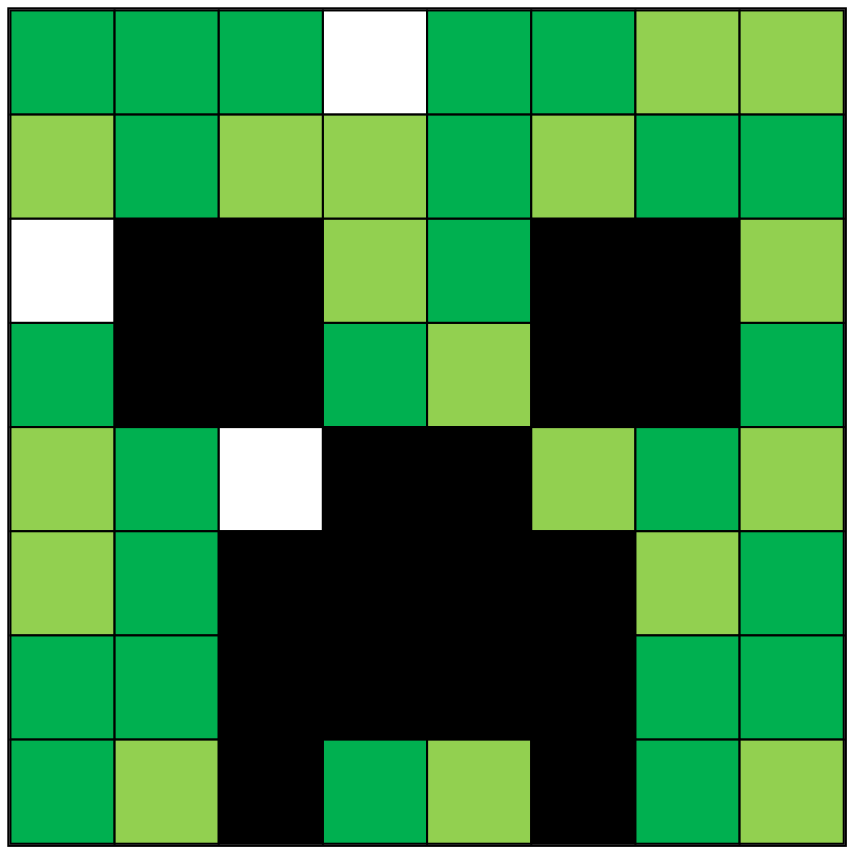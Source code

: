 
        digraph G {bgcolor=none;
    node[ style = "filled" shape=plaintext margin =0 width=0 height=0] a[ label=<
        
        <table border = "1" width = "400px" height = "400px" cellspacing="0">
        <tr>
<td id="(0, 7)" width = "50.0px" height="50.0px" bgcolor = "#00B050"></td>
<td id="(0, 6)" width = "50.0px" height="50.0px" bgcolor = "#00B050"></td>
<td id="(0, 5)" width = "50.0px" height="50.0px" bgcolor = "#00B050"></td>
<td id="(0, 4)" width = "50.0px" height="50.0px" bgcolor = "white"></td>
<td id="(0, 3)" width = "50.0px" height="50.0px" bgcolor = "#00B050"></td>
<td id="(0, 2)" width = "50.0px" height="50.0px" bgcolor = "#00B050"></td>
<td id="(0, 1)" width = "50.0px" height="50.0px" bgcolor = "#92D050"></td>
<td id="(0, 0)" width = "50.0px" height="50.0px" bgcolor = "#92D050"></td>
</tr>
<tr>
<td id="(1, 7)" width = "50.0px" height="50.0px" bgcolor = "#92D050"></td>
<td id="(1, 6)" width = "50.0px" height="50.0px" bgcolor = "#00B050"></td>
<td id="(1, 5)" width = "50.0px" height="50.0px" bgcolor = "#92D050"></td>
<td id="(1, 4)" width = "50.0px" height="50.0px" bgcolor = "#92D050"></td>
<td id="(1, 3)" width = "50.0px" height="50.0px" bgcolor = "#00B050"></td>
<td id="(1, 2)" width = "50.0px" height="50.0px" bgcolor = "#92D050"></td>
<td id="(1, 1)" width = "50.0px" height="50.0px" bgcolor = "#00B050"></td>
<td id="(1, 0)" width = "50.0px" height="50.0px" bgcolor = "#00B050"></td>
</tr>
<tr>
<td id="(2, 7)" width = "50.0px" height="50.0px" bgcolor = "white"></td>
<td id="(2, 6)" width = "50.0px" height="50.0px" bgcolor = "#000000"></td>
<td id="(2, 5)" width = "50.0px" height="50.0px" bgcolor = "#000000"></td>
<td id="(2, 4)" width = "50.0px" height="50.0px" bgcolor = "#92D050"></td>
<td id="(2, 3)" width = "50.0px" height="50.0px" bgcolor = "#00B050"></td>
<td id="(2, 2)" width = "50.0px" height="50.0px" bgcolor = "#000000"></td>
<td id="(2, 1)" width = "50.0px" height="50.0px" bgcolor = "#000000"></td>
<td id="(2, 0)" width = "50.0px" height="50.0px" bgcolor = "#92D050"></td>
</tr>
<tr>
<td id="(3, 7)" width = "50.0px" height="50.0px" bgcolor = "#00B050"></td>
<td id="(3, 6)" width = "50.0px" height="50.0px" bgcolor = "#000000"></td>
<td id="(3, 5)" width = "50.0px" height="50.0px" bgcolor = "#000000"></td>
<td id="(3, 4)" width = "50.0px" height="50.0px" bgcolor = "#00B050"></td>
<td id="(3, 3)" width = "50.0px" height="50.0px" bgcolor = "#92D050"></td>
<td id="(3, 2)" width = "50.0px" height="50.0px" bgcolor = "#000000"></td>
<td id="(3, 1)" width = "50.0px" height="50.0px" bgcolor = "#000000"></td>
<td id="(3, 0)" width = "50.0px" height="50.0px" bgcolor = "#00B050"></td>
</tr>
<tr>
<td id="(4, 7)" width = "50.0px" height="50.0px" bgcolor = "#92D050"></td>
<td id="(4, 6)" width = "50.0px" height="50.0px" bgcolor = "#00B050"></td>
<td id="(4, 5)" width = "50.0px" height="50.0px" bgcolor = "white"></td>
<td id="(4, 4)" width = "50.0px" height="50.0px" bgcolor = "#000000"></td>
<td id="(4, 3)" width = "50.0px" height="50.0px" bgcolor = "#000000"></td>
<td id="(4, 2)" width = "50.0px" height="50.0px" bgcolor = "#92D050"></td>
<td id="(4, 1)" width = "50.0px" height="50.0px" bgcolor = "#00B050"></td>
<td id="(4, 0)" width = "50.0px" height="50.0px" bgcolor = "#92D050"></td>
</tr>
<tr>
<td id="(5, 7)" width = "50.0px" height="50.0px" bgcolor = "#92D050"></td>
<td id="(5, 6)" width = "50.0px" height="50.0px" bgcolor = "#00B050"></td>
<td id="(5, 5)" width = "50.0px" height="50.0px" bgcolor = "#000000"></td>
<td id="(5, 4)" width = "50.0px" height="50.0px" bgcolor = "#000000"></td>
<td id="(5, 3)" width = "50.0px" height="50.0px" bgcolor = "#000000"></td>
<td id="(5, 2)" width = "50.0px" height="50.0px" bgcolor = "#000000"></td>
<td id="(5, 1)" width = "50.0px" height="50.0px" bgcolor = "#92D050"></td>
<td id="(5, 0)" width = "50.0px" height="50.0px" bgcolor = "#00B050"></td>
</tr>
<tr>
<td id="(6, 7)" width = "50.0px" height="50.0px" bgcolor = "#00B050"></td>
<td id="(6, 6)" width = "50.0px" height="50.0px" bgcolor = "#00B050"></td>
<td id="(6, 5)" width = "50.0px" height="50.0px" bgcolor = "#000000"></td>
<td id="(6, 4)" width = "50.0px" height="50.0px" bgcolor = "#000000"></td>
<td id="(6, 3)" width = "50.0px" height="50.0px" bgcolor = "#000000"></td>
<td id="(6, 2)" width = "50.0px" height="50.0px" bgcolor = "#000000"></td>
<td id="(6, 1)" width = "50.0px" height="50.0px" bgcolor = "#00B050"></td>
<td id="(6, 0)" width = "50.0px" height="50.0px" bgcolor = "#00B050"></td>
</tr>
<tr>
<td id="(7, 7)" width = "50.0px" height="50.0px" bgcolor = "#00B050"></td>
<td id="(7, 6)" width = "50.0px" height="50.0px" bgcolor = "#92D050"></td>
<td id="(7, 5)" width = "50.0px" height="50.0px" bgcolor = "#000000"></td>
<td id="(7, 4)" width = "50.0px" height="50.0px" bgcolor = "#00B050"></td>
<td id="(7, 3)" width = "50.0px" height="50.0px" bgcolor = "#92D050"></td>
<td id="(7, 2)" width = "50.0px" height="50.0px" bgcolor = "#000000"></td>
<td id="(7, 1)" width = "50.0px" height="50.0px" bgcolor = "#00B050"></td>
<td id="(7, 0)" width = "50.0px" height="50.0px" bgcolor = "#92D050"></td>
</tr>
</table>
>];}